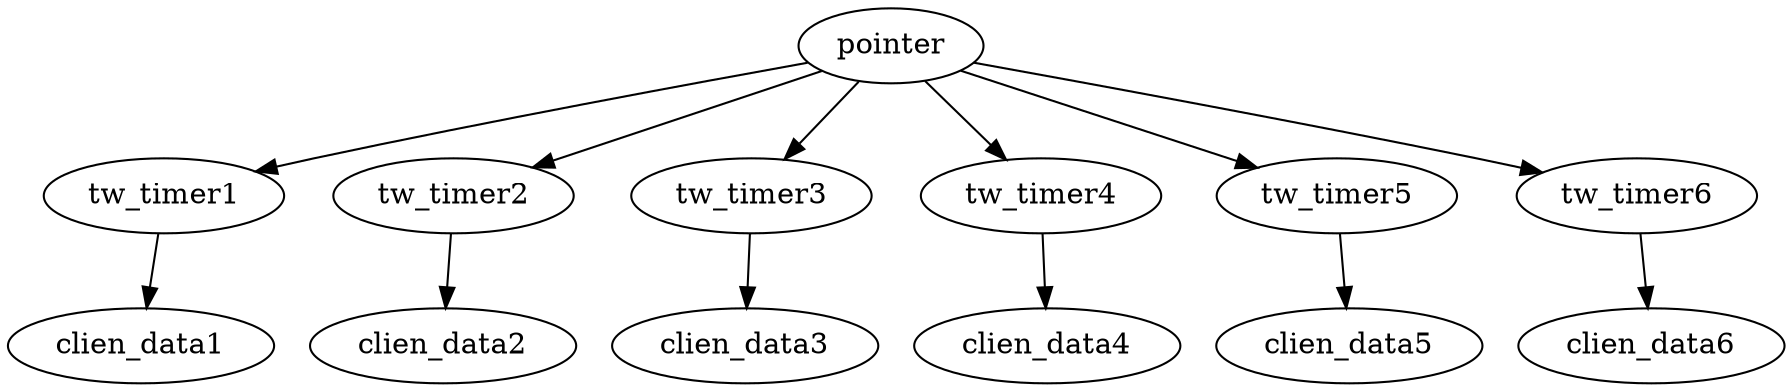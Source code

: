 digraph{
    rankdir = circle;
    "pointer" -> "tw_timer1" -> "clien_data1";
    "pointer" -> "tw_timer2" -> "clien_data2";
    "pointer" -> "tw_timer3" -> "clien_data3";
    "pointer" -> "tw_timer4" -> "clien_data4";
    "pointer" -> "tw_timer5" -> "clien_data5";
    "pointer" -> "tw_timer6" -> "clien_data6";
}
